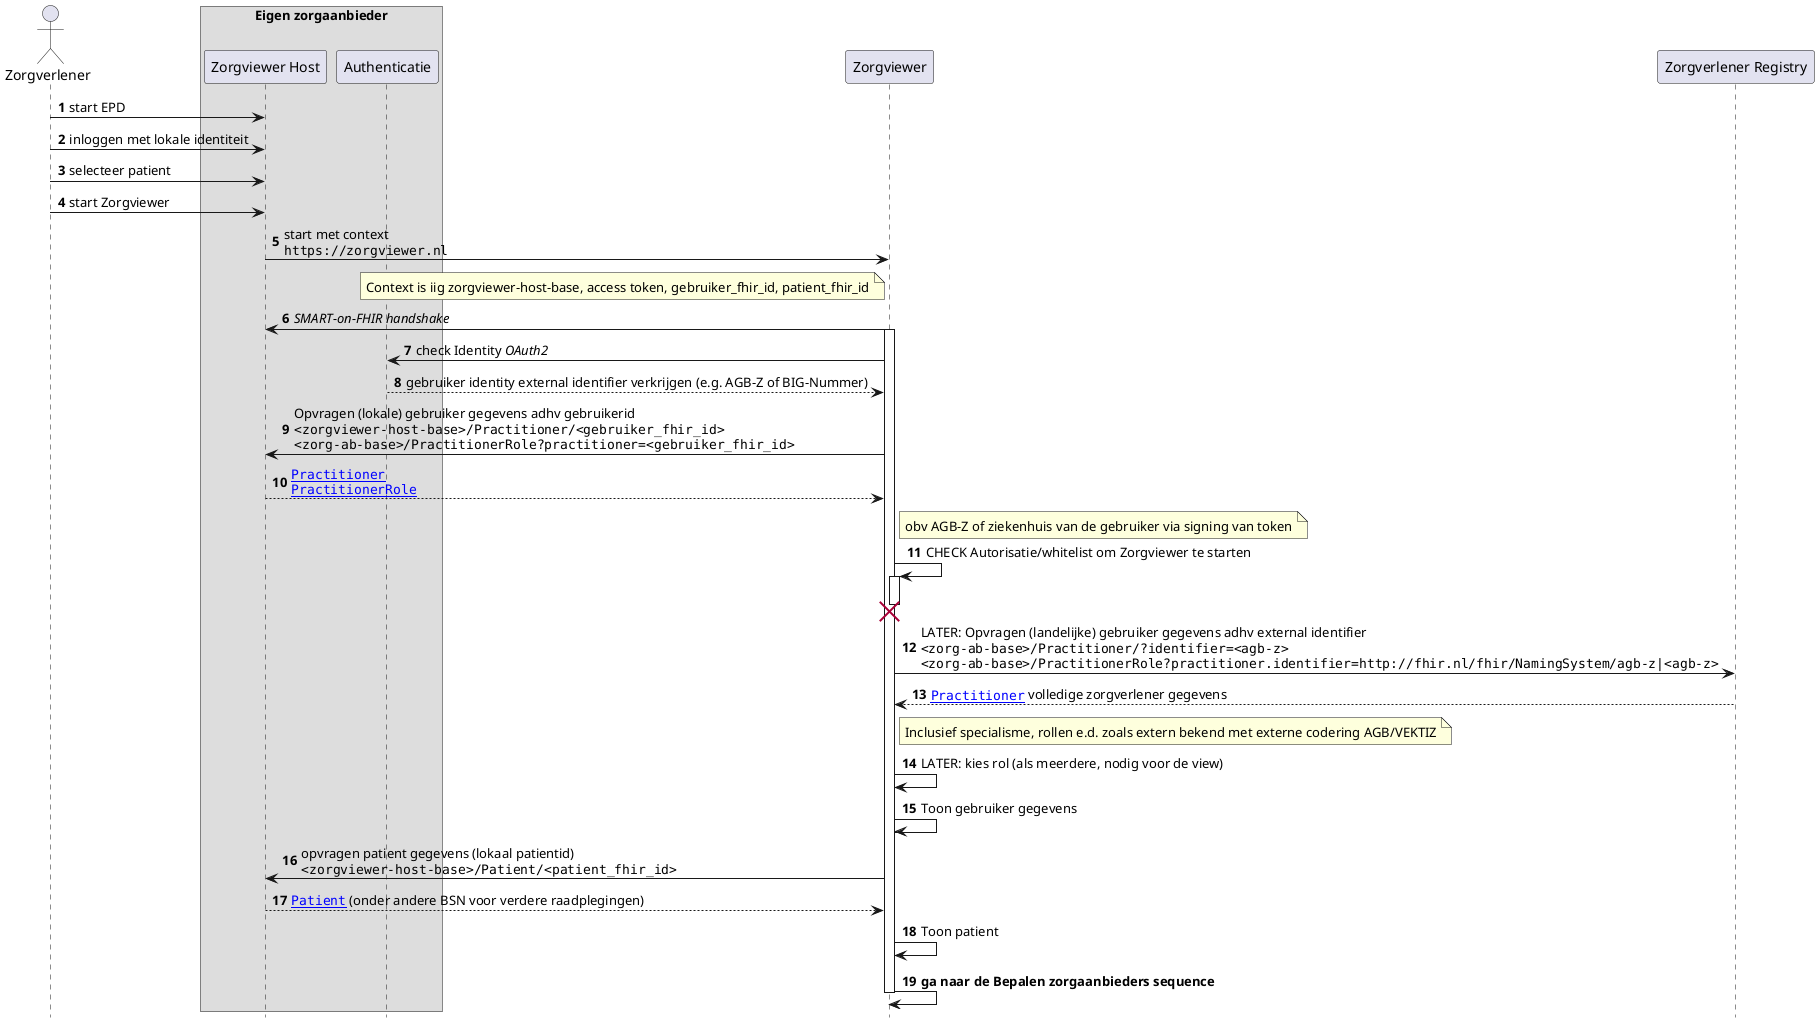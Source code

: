 @startuml
hide footbox
autonumber

actor Zorgverlener
box "Eigen zorgaanbieder"
participant "Zorgviewer Host" as Host
participant Authenticatie
end box
participant Zorgviewer
participant "Zorgverlener Registry" as ZorgverlenerRegistry

Zorgverlener->Host: start EPD
Zorgverlener->Host: inloggen met lokale identiteit
Zorgverlener->Host: selecteer patient
Zorgverlener->Host: start Zorgviewer
Host->Zorgviewer: start met context\n""https://zorgviewer.nl""
note left Zorgviewer
 Context is iig zorgviewer-host-base, access token, gebruiker_fhir_id, patient_fhir_id
end note
Zorgviewer->Host: //SMART-on-FHIR handshake//

activate Zorgviewer
Zorgviewer->Authenticatie: check Identity //OAuth2//
Authenticatie-->Zorgviewer: gebruiker identity external identifier verkrijgen (e.g. AGB-Z of BIG-Nummer)
Zorgviewer->Host: Opvragen (lokale) gebruiker gegevens adhv gebruikerid\n""<zorgviewer-host-base>/Practitioner/<gebruiker_fhir_id>""\n""<zorg-ab-base>/PractitionerRole?practitioner=<gebruiker_fhir_id>""
Host-->Zorgviewer: ""[[StructureDefinition-Practitioner.html Practitioner]]""\n""[[StructureDefinition-PractitionerRole.html PractitionerRole]]""
note right Zorgviewer
    obv AGB-Z of ziekenhuis van de gebruiker via signing van token
end note
Zorgviewer->Zorgviewer++: CHECK Autorisatie/whitelist om Zorgviewer te starten
destroy Zorgviewer

' ZORB-AB Implementatiehandleiding 2.8 paragraaf 4.7
Zorgviewer->ZorgverlenerRegistry: LATER: Opvragen (landelijke) gebruiker gegevens adhv external identifier\n""<zorg-ab-base>/Practitioner/?identifier=<agb-z>""\n""<zorg-ab-base>/PractitionerRole?practitioner.identifier=http://fhir.nl/fhir/NamingSystem/agb-z|<agb-z>""
ZorgverlenerRegistry-->Zorgviewer: ""[[StructureDefinition-Practitioner.html Practitioner]]"" volledige zorgverlener gegevens
note right Zorgviewer
  Inclusief specialisme, rollen e.d. zoals extern bekend met externe codering AGB/VEKTIZ
end note

Zorgviewer->Zorgviewer: LATER: kies rol (als meerdere, nodig voor de view)

Zorgviewer->Zorgviewer: Toon gebruiker gegevens

Zorgviewer->Host: opvragen patient gegevens (lokaal patientid)\n""<zorgviewer-host-base>/Patient/<patient_fhir_id>""
Host-->Zorgviewer: ""[[StructureDefinition-Patient.html Patient]]"" (onder andere BSN voor verdere raadplegingen)
Zorgviewer->Zorgviewer: Toon patient

Zorgviewer->Zorgviewer: **ga naar de Bepalen zorgaanbieders sequence**

deactivate Zorgviewer

@enduml